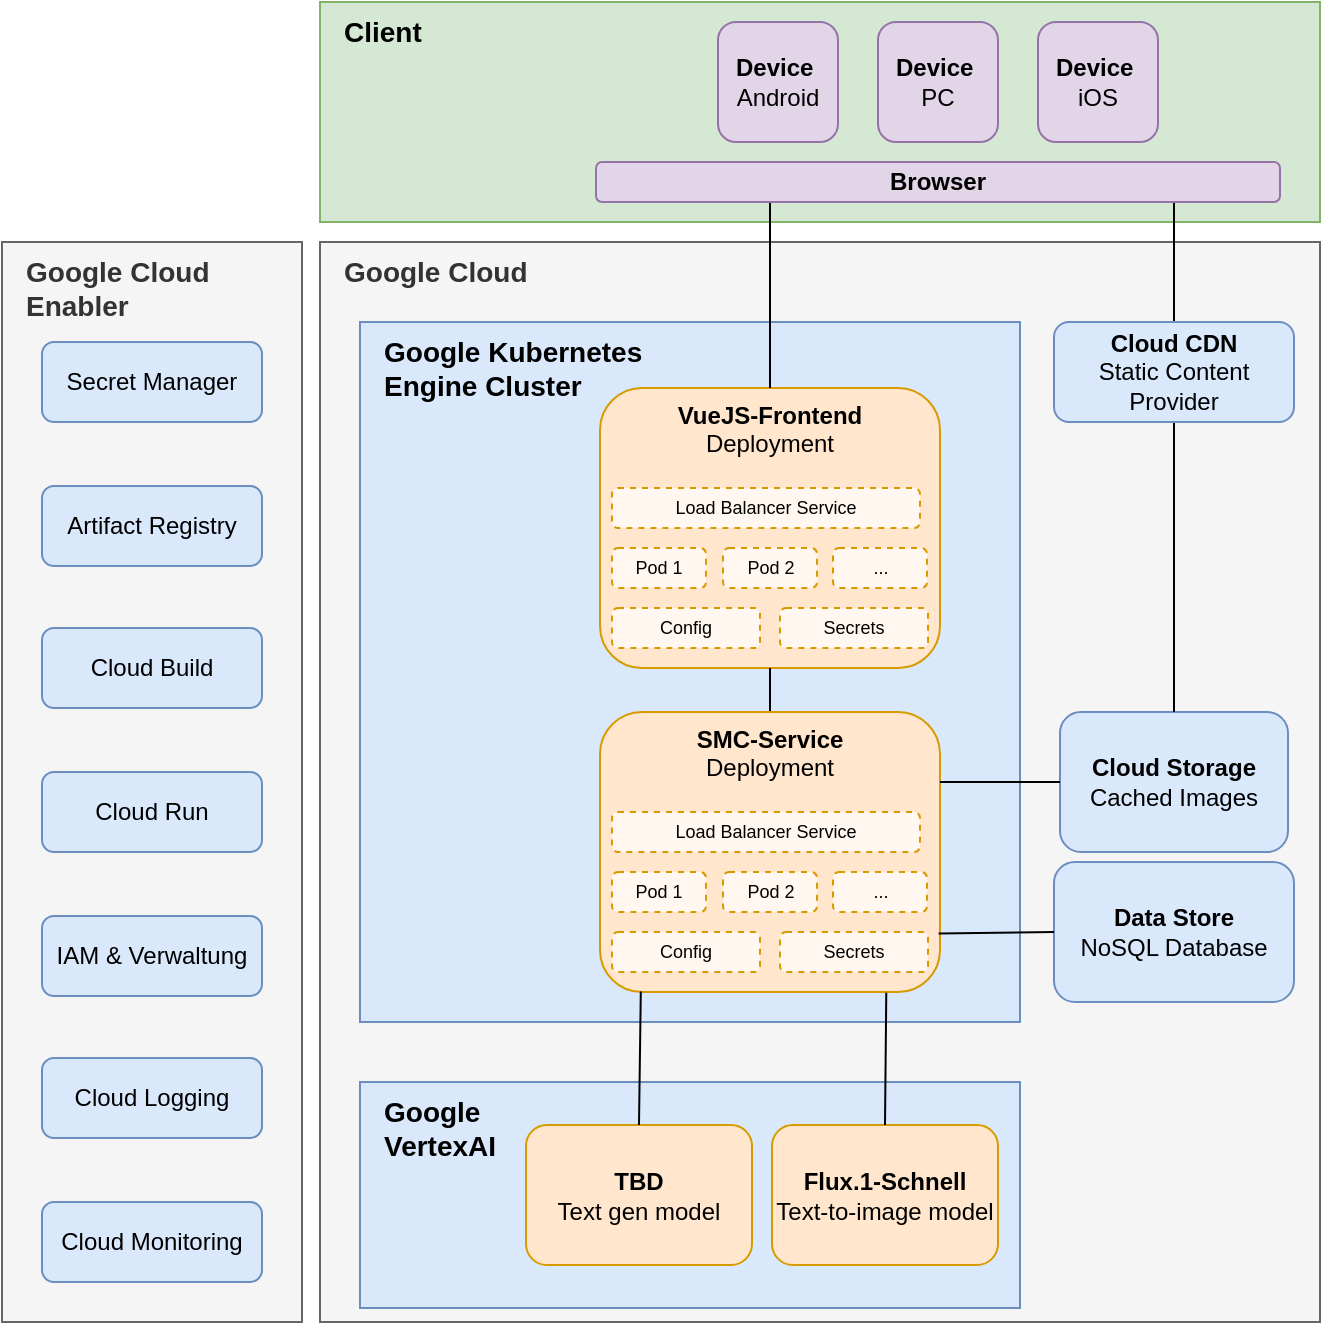<mxfile version="24.9.3">
  <diagram name="Seite-1" id="sm7ZQYc1HELhqI95HrpD">
    <mxGraphModel dx="1742" dy="796" grid="1" gridSize="10" guides="1" tooltips="1" connect="1" arrows="1" fold="1" page="1" pageScale="1" pageWidth="827" pageHeight="1169" math="0" shadow="0">
      <root>
        <mxCell id="0" />
        <mxCell id="1" parent="0" />
        <mxCell id="mXKbN-393EUc0KhLSOk2-1" value="Client" style="rounded=0;whiteSpace=wrap;html=1;fillColor=#d5e8d4;strokeColor=#82b366;verticalAlign=top;align=left;spacingLeft=10;fontStyle=1;fontSize=14;" parent="1" vertex="1">
          <mxGeometry x="230" y="90" width="500" height="110" as="geometry" />
        </mxCell>
        <mxCell id="mXKbN-393EUc0KhLSOk2-3" value="&lt;b&gt;Device&amp;nbsp;&lt;/b&gt;&lt;div&gt;Android&lt;/div&gt;" style="rounded=1;whiteSpace=wrap;html=1;fillColor=#e1d5e7;strokeColor=#9673a6;" parent="1" vertex="1">
          <mxGeometry x="429" y="100" width="60" height="60" as="geometry" />
        </mxCell>
        <mxCell id="mXKbN-393EUc0KhLSOk2-4" value="&lt;b&gt;Device&amp;nbsp;&lt;/b&gt;&lt;div&gt;PC&lt;/div&gt;" style="rounded=1;whiteSpace=wrap;html=1;fillColor=#e1d5e7;strokeColor=#9673a6;" parent="1" vertex="1">
          <mxGeometry x="509" y="100" width="60" height="60" as="geometry" />
        </mxCell>
        <mxCell id="mXKbN-393EUc0KhLSOk2-5" value="&lt;b&gt;Device&amp;nbsp;&lt;/b&gt;&lt;div&gt;iOS&lt;/div&gt;" style="rounded=1;whiteSpace=wrap;html=1;fillColor=#e1d5e7;strokeColor=#9673a6;" parent="1" vertex="1">
          <mxGeometry x="589" y="100" width="60" height="60" as="geometry" />
        </mxCell>
        <mxCell id="mXKbN-393EUc0KhLSOk2-6" value="Google Cloud" style="rounded=0;whiteSpace=wrap;html=1;fillColor=#f5f5f5;strokeColor=#666666;verticalAlign=top;fontColor=#333333;fontSize=14;align=left;spacingLeft=10;fontStyle=1" parent="1" vertex="1">
          <mxGeometry x="230" y="210" width="500" height="540" as="geometry" />
        </mxCell>
        <mxCell id="mXKbN-393EUc0KhLSOk2-8" value="Google Kubernetes&amp;nbsp;&lt;div&gt;Engine&amp;nbsp;&lt;span style=&quot;background-color: initial;&quot;&gt;Cluster&lt;/span&gt;&lt;/div&gt;" style="rounded=0;whiteSpace=wrap;html=1;fillColor=#dae8fc;strokeColor=#6c8ebf;verticalAlign=top;fontSize=14;align=left;spacingLeft=10;fontStyle=1" parent="1" vertex="1">
          <mxGeometry x="250" y="250" width="330" height="350" as="geometry" />
        </mxCell>
        <mxCell id="mXKbN-393EUc0KhLSOk2-12" value="&lt;div&gt;&lt;b&gt;Cloud Storage&lt;/b&gt;&lt;/div&gt;&lt;div&gt;Cached Images&lt;/div&gt;" style="rounded=1;whiteSpace=wrap;html=1;fillColor=#dae8fc;strokeColor=#6c8ebf;" parent="1" vertex="1">
          <mxGeometry x="600" y="445" width="114" height="70" as="geometry" />
        </mxCell>
        <mxCell id="mXKbN-393EUc0KhLSOk2-13" value="&lt;div&gt;&lt;b&gt;Data Store&lt;/b&gt;&lt;/div&gt;&lt;div&gt;NoSQL Database&lt;/div&gt;" style="rounded=1;whiteSpace=wrap;html=1;fillColor=#dae8fc;strokeColor=#6c8ebf;direction=south;" parent="1" vertex="1">
          <mxGeometry x="597" y="520" width="120" height="70" as="geometry" />
        </mxCell>
        <mxCell id="mXKbN-393EUc0KhLSOk2-14" value="Google Cloud&lt;div style=&quot;font-size: 14px;&quot;&gt;Enabler&lt;/div&gt;" style="rounded=0;whiteSpace=wrap;html=1;fillColor=#f5f5f5;strokeColor=#666666;verticalAlign=top;fontColor=#333333;align=left;spacingLeft=10;fontStyle=1;fontSize=14;" parent="1" vertex="1">
          <mxGeometry x="71" y="210" width="150" height="540" as="geometry" />
        </mxCell>
        <mxCell id="mXKbN-393EUc0KhLSOk2-46" value="" style="group" parent="1" vertex="1" connectable="0">
          <mxGeometry x="370" y="283" width="170" height="140" as="geometry" />
        </mxCell>
        <mxCell id="mXKbN-393EUc0KhLSOk2-38" value="&lt;b&gt;VueJS-Frontend&lt;/b&gt;&lt;div&gt;Deployment&lt;/div&gt;" style="rounded=1;whiteSpace=wrap;html=1;fillColor=#ffe6cc;strokeColor=#d79b00;verticalAlign=top;" parent="mXKbN-393EUc0KhLSOk2-46" vertex="1">
          <mxGeometry width="170" height="140" as="geometry" />
        </mxCell>
        <mxCell id="mXKbN-393EUc0KhLSOk2-39" value="Pod 1" style="rounded=1;whiteSpace=wrap;html=1;fillColor=#FFF7F0;strokeColor=#d79b00;dashed=1;align=center;fontSize=9;" parent="mXKbN-393EUc0KhLSOk2-46" vertex="1">
          <mxGeometry x="6" y="80" width="47" height="20" as="geometry" />
        </mxCell>
        <mxCell id="mXKbN-393EUc0KhLSOk2-40" value="Pod 2" style="rounded=1;whiteSpace=wrap;html=1;fillColor=#FFF7F0;strokeColor=#d79b00;dashed=1;align=center;fontSize=9;" parent="mXKbN-393EUc0KhLSOk2-46" vertex="1">
          <mxGeometry x="61.5" y="80" width="47" height="20" as="geometry" />
        </mxCell>
        <mxCell id="mXKbN-393EUc0KhLSOk2-41" value="..." style="rounded=1;whiteSpace=wrap;html=1;fillColor=#FFF7F0;strokeColor=#d79b00;dashed=1;align=center;fontSize=9;" parent="mXKbN-393EUc0KhLSOk2-46" vertex="1">
          <mxGeometry x="116.5" y="80" width="47" height="20" as="geometry" />
        </mxCell>
        <mxCell id="mXKbN-393EUc0KhLSOk2-42" value="Load Balancer Service" style="rounded=1;whiteSpace=wrap;html=1;fillColor=#FFF7F0;strokeColor=#d79b00;dashed=1;align=center;fontSize=9;" parent="mXKbN-393EUc0KhLSOk2-46" vertex="1">
          <mxGeometry x="6" y="50" width="154" height="20" as="geometry" />
        </mxCell>
        <mxCell id="mXKbN-393EUc0KhLSOk2-43" value="Config" style="rounded=1;whiteSpace=wrap;html=1;fillColor=#FFF7F0;strokeColor=#d79b00;dashed=1;align=center;fontSize=9;" parent="mXKbN-393EUc0KhLSOk2-46" vertex="1">
          <mxGeometry x="6" y="110" width="74" height="20" as="geometry" />
        </mxCell>
        <mxCell id="mXKbN-393EUc0KhLSOk2-44" value="Secrets" style="rounded=1;whiteSpace=wrap;html=1;fillColor=#FFF7F0;strokeColor=#d79b00;dashed=1;align=center;fontSize=9;" parent="mXKbN-393EUc0KhLSOk2-46" vertex="1">
          <mxGeometry x="90" y="110" width="74" height="20" as="geometry" />
        </mxCell>
        <mxCell id="mXKbN-393EUc0KhLSOk2-47" style="edgeStyle=orthogonalEdgeStyle;rounded=0;orthogonalLoop=1;jettySize=auto;html=1;exitX=0.25;exitY=1;exitDx=0;exitDy=0;endArrow=none;endFill=0;" parent="1" source="mXKbN-393EUc0KhLSOk2-52" target="mXKbN-393EUc0KhLSOk2-38" edge="1">
          <mxGeometry relative="1" as="geometry">
            <Array as="points">
              <mxPoint x="455" y="190" />
            </Array>
          </mxGeometry>
        </mxCell>
        <mxCell id="mXKbN-393EUc0KhLSOk2-48" value="" style="endArrow=none;html=1;rounded=0;exitX=0.5;exitY=1;exitDx=0;exitDy=0;entryX=0.5;entryY=0;entryDx=0;entryDy=0;endFill=0;" parent="1" source="mXKbN-393EUc0KhLSOk2-38" target="mXKbN-393EUc0KhLSOk2-11" edge="1">
          <mxGeometry width="50" height="50" relative="1" as="geometry">
            <mxPoint x="380" y="400" as="sourcePoint" />
            <mxPoint x="430" y="350" as="targetPoint" />
          </mxGeometry>
        </mxCell>
        <mxCell id="Ptxsvy76-Qt14zaTsn3k-3" style="edgeStyle=orthogonalEdgeStyle;rounded=0;orthogonalLoop=1;jettySize=auto;html=1;endArrow=none;endFill=0;" parent="1" source="mXKbN-393EUc0KhLSOk2-52" target="Ptxsvy76-Qt14zaTsn3k-1" edge="1">
          <mxGeometry relative="1" as="geometry">
            <Array as="points">
              <mxPoint x="657" y="210" />
              <mxPoint x="657" y="210" />
            </Array>
          </mxGeometry>
        </mxCell>
        <mxCell id="mXKbN-393EUc0KhLSOk2-52" value="&lt;b&gt;Browser&lt;/b&gt;" style="rounded=1;whiteSpace=wrap;html=1;fillColor=#e1d5e7;strokeColor=#9673a6;" parent="1" vertex="1">
          <mxGeometry x="368" y="170" width="342" height="20" as="geometry" />
        </mxCell>
        <mxCell id="mXKbN-393EUc0KhLSOk2-15" value="Secret Manager" style="rounded=1;whiteSpace=wrap;html=1;fillColor=#dae8fc;strokeColor=#6c8ebf;flipV=1;" parent="1" vertex="1">
          <mxGeometry x="91" y="260" width="110" height="40" as="geometry" />
        </mxCell>
        <mxCell id="mXKbN-393EUc0KhLSOk2-16" value="Artifact Registry" style="rounded=1;whiteSpace=wrap;html=1;fillColor=#dae8fc;strokeColor=#6c8ebf;flipV=1;" parent="1" vertex="1">
          <mxGeometry x="91" y="332" width="110" height="40" as="geometry" />
        </mxCell>
        <mxCell id="mXKbN-393EUc0KhLSOk2-17" value="Cloud Build" style="rounded=1;whiteSpace=wrap;html=1;fillColor=#dae8fc;strokeColor=#6c8ebf;flipV=1;" parent="1" vertex="1">
          <mxGeometry x="91" y="403" width="110" height="40" as="geometry" />
        </mxCell>
        <mxCell id="mXKbN-393EUc0KhLSOk2-18" value="Cloud Run" style="rounded=1;whiteSpace=wrap;html=1;fillColor=#dae8fc;strokeColor=#6c8ebf;flipV=1;" parent="1" vertex="1">
          <mxGeometry x="91" y="475" width="110" height="40" as="geometry" />
        </mxCell>
        <mxCell id="mXKbN-393EUc0KhLSOk2-19" value="IAM &amp;amp; Verwaltung" style="rounded=1;whiteSpace=wrap;html=1;fillColor=#dae8fc;strokeColor=#6c8ebf;flipV=1;" parent="1" vertex="1">
          <mxGeometry x="91" y="547" width="110" height="40" as="geometry" />
        </mxCell>
        <mxCell id="mXKbN-393EUc0KhLSOk2-53" value="Cloud Logging" style="rounded=1;whiteSpace=wrap;html=1;fillColor=#dae8fc;strokeColor=#6c8ebf;flipV=1;" parent="1" vertex="1">
          <mxGeometry x="91" y="618" width="110" height="40" as="geometry" />
        </mxCell>
        <mxCell id="mXKbN-393EUc0KhLSOk2-54" value="Cloud Monitoring" style="rounded=1;whiteSpace=wrap;html=1;fillColor=#dae8fc;strokeColor=#6c8ebf;flipV=1;" parent="1" vertex="1">
          <mxGeometry x="91" y="690" width="110" height="40" as="geometry" />
        </mxCell>
        <mxCell id="Ptxsvy76-Qt14zaTsn3k-4" style="edgeStyle=orthogonalEdgeStyle;rounded=0;orthogonalLoop=1;jettySize=auto;html=1;endArrow=none;endFill=0;" parent="1" source="Ptxsvy76-Qt14zaTsn3k-1" target="mXKbN-393EUc0KhLSOk2-12" edge="1">
          <mxGeometry relative="1" as="geometry" />
        </mxCell>
        <mxCell id="Ptxsvy76-Qt14zaTsn3k-1" value="&lt;b&gt;Cloud CDN&lt;/b&gt;&lt;div&gt;Static Content Provider&lt;/div&gt;" style="rounded=1;whiteSpace=wrap;html=1;fillColor=#dae8fc;strokeColor=#6c8ebf;" parent="1" vertex="1">
          <mxGeometry x="597" y="250" width="120" height="50" as="geometry" />
        </mxCell>
        <mxCell id="Ptxsvy76-Qt14zaTsn3k-6" value="Google&amp;nbsp;&lt;div&gt;VertexAI&lt;/div&gt;" style="rounded=0;whiteSpace=wrap;html=1;fillColor=#dae8fc;strokeColor=#6c8ebf;verticalAlign=top;fontSize=14;align=left;spacingLeft=10;fontStyle=1" parent="1" vertex="1">
          <mxGeometry x="250" y="630" width="330" height="113" as="geometry" />
        </mxCell>
        <mxCell id="Ptxsvy76-Qt14zaTsn3k-15" value="&lt;div&gt;&lt;b&gt;Flux.1-Schnell&lt;/b&gt;&lt;/div&gt;&lt;div&gt;Text-to-image model&lt;/div&gt;" style="rounded=1;whiteSpace=wrap;html=1;fillColor=#ffe6cc;strokeColor=#d79b00;" parent="1" vertex="1">
          <mxGeometry x="456" y="651.5" width="113" height="70" as="geometry" />
        </mxCell>
        <mxCell id="Ptxsvy76-Qt14zaTsn3k-16" value="&lt;div&gt;&lt;span style=&quot;background-color: initial;&quot;&gt;&lt;b&gt;TBD&lt;/b&gt;&lt;/span&gt;&lt;/div&gt;&lt;div&gt;&lt;span style=&quot;background-color: initial;&quot;&gt;Text gen model&lt;/span&gt;&lt;/div&gt;" style="rounded=1;whiteSpace=wrap;html=1;fillColor=#ffe6cc;strokeColor=#d79b00;" parent="1" vertex="1">
          <mxGeometry x="333" y="651.5" width="113" height="70" as="geometry" />
        </mxCell>
        <mxCell id="mXKbN-393EUc0KhLSOk2-45" value="" style="group" parent="1" vertex="1" connectable="0">
          <mxGeometry x="370" y="445" width="170" height="140" as="geometry" />
        </mxCell>
        <mxCell id="mXKbN-393EUc0KhLSOk2-11" value="&lt;b&gt;SMC-Service&lt;/b&gt;&lt;div&gt;Deployment&lt;/div&gt;" style="rounded=1;whiteSpace=wrap;html=1;fillColor=#ffe6cc;strokeColor=#d79b00;verticalAlign=top;" parent="mXKbN-393EUc0KhLSOk2-45" vertex="1">
          <mxGeometry width="170" height="140" as="geometry" />
        </mxCell>
        <mxCell id="mXKbN-393EUc0KhLSOk2-23" value="Pod 1" style="rounded=1;whiteSpace=wrap;html=1;fillColor=#FFF7F0;strokeColor=#d79b00;dashed=1;align=center;fontSize=9;" parent="mXKbN-393EUc0KhLSOk2-45" vertex="1">
          <mxGeometry x="6" y="80" width="47" height="20" as="geometry" />
        </mxCell>
        <mxCell id="mXKbN-393EUc0KhLSOk2-24" value="Pod 2" style="rounded=1;whiteSpace=wrap;html=1;fillColor=#FFF7F0;strokeColor=#d79b00;dashed=1;align=center;fontSize=9;" parent="mXKbN-393EUc0KhLSOk2-45" vertex="1">
          <mxGeometry x="61.5" y="80" width="47" height="20" as="geometry" />
        </mxCell>
        <mxCell id="mXKbN-393EUc0KhLSOk2-25" value="..." style="rounded=1;whiteSpace=wrap;html=1;fillColor=#FFF7F0;strokeColor=#d79b00;dashed=1;align=center;fontSize=9;" parent="mXKbN-393EUc0KhLSOk2-45" vertex="1">
          <mxGeometry x="116.5" y="80" width="47" height="20" as="geometry" />
        </mxCell>
        <mxCell id="mXKbN-393EUc0KhLSOk2-35" value="Load Balancer Service" style="rounded=1;whiteSpace=wrap;html=1;fillColor=#FFF7F0;strokeColor=#d79b00;dashed=1;align=center;fontSize=9;" parent="mXKbN-393EUc0KhLSOk2-45" vertex="1">
          <mxGeometry x="6" y="50" width="154" height="20" as="geometry" />
        </mxCell>
        <mxCell id="mXKbN-393EUc0KhLSOk2-36" value="Config" style="rounded=1;whiteSpace=wrap;html=1;fillColor=#FFF7F0;strokeColor=#d79b00;dashed=1;align=center;fontSize=9;" parent="mXKbN-393EUc0KhLSOk2-45" vertex="1">
          <mxGeometry x="6" y="110" width="74" height="20" as="geometry" />
        </mxCell>
        <mxCell id="mXKbN-393EUc0KhLSOk2-37" value="Secrets" style="rounded=1;whiteSpace=wrap;html=1;fillColor=#FFF7F0;strokeColor=#d79b00;dashed=1;align=center;fontSize=9;" parent="mXKbN-393EUc0KhLSOk2-45" vertex="1">
          <mxGeometry x="90" y="110" width="74" height="20" as="geometry" />
        </mxCell>
        <mxCell id="Ptxsvy76-Qt14zaTsn3k-17" value="" style="endArrow=none;html=1;rounded=0;exitX=0.12;exitY=0.998;exitDx=0;exitDy=0;entryX=0.5;entryY=0;entryDx=0;entryDy=0;endFill=0;exitPerimeter=0;" parent="1" source="mXKbN-393EUc0KhLSOk2-11" target="Ptxsvy76-Qt14zaTsn3k-16" edge="1">
          <mxGeometry width="50" height="50" relative="1" as="geometry">
            <mxPoint x="660" y="710" as="sourcePoint" />
            <mxPoint x="710" y="660" as="targetPoint" />
          </mxGeometry>
        </mxCell>
        <mxCell id="Ptxsvy76-Qt14zaTsn3k-18" value="" style="endArrow=none;html=1;rounded=0;exitX=0.842;exitY=1.003;exitDx=0;exitDy=0;entryX=0.5;entryY=0;entryDx=0;entryDy=0;endFill=0;exitPerimeter=0;" parent="1" source="mXKbN-393EUc0KhLSOk2-11" target="Ptxsvy76-Qt14zaTsn3k-15" edge="1">
          <mxGeometry width="50" height="50" relative="1" as="geometry">
            <mxPoint x="484" y="595" as="sourcePoint" />
            <mxPoint x="397" y="662" as="targetPoint" />
          </mxGeometry>
        </mxCell>
        <mxCell id="Ptxsvy76-Qt14zaTsn3k-19" value="" style="endArrow=none;html=1;rounded=0;exitX=1;exitY=0.25;exitDx=0;exitDy=0;entryX=0;entryY=0.5;entryDx=0;entryDy=0;endFill=0;" parent="1" source="mXKbN-393EUc0KhLSOk2-11" target="mXKbN-393EUc0KhLSOk2-12" edge="1">
          <mxGeometry width="50" height="50" relative="1" as="geometry">
            <mxPoint x="652" y="600" as="sourcePoint" />
            <mxPoint x="710" y="667" as="targetPoint" />
          </mxGeometry>
        </mxCell>
        <mxCell id="Ptxsvy76-Qt14zaTsn3k-20" value="" style="endArrow=none;html=1;rounded=0;exitX=0.996;exitY=0.791;exitDx=0;exitDy=0;entryX=0.5;entryY=1;entryDx=0;entryDy=0;exitPerimeter=0;" parent="1" source="mXKbN-393EUc0KhLSOk2-11" target="mXKbN-393EUc0KhLSOk2-13" edge="1">
          <mxGeometry width="50" height="50" relative="1" as="geometry">
            <mxPoint x="640" y="660" as="sourcePoint" />
            <mxPoint x="690" y="610" as="targetPoint" />
          </mxGeometry>
        </mxCell>
      </root>
    </mxGraphModel>
  </diagram>
</mxfile>

